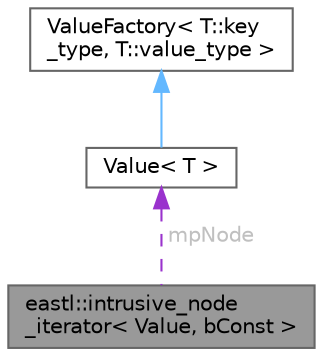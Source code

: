 digraph "eastl::intrusive_node_iterator&lt; Value, bConst &gt;"
{
 // LATEX_PDF_SIZE
  bgcolor="transparent";
  edge [fontname=Helvetica,fontsize=10,labelfontname=Helvetica,labelfontsize=10];
  node [fontname=Helvetica,fontsize=10,shape=box,height=0.2,width=0.4];
  Node1 [id="Node000001",label="eastl::intrusive_node\l_iterator\< Value, bConst \>",height=0.2,width=0.4,color="gray40", fillcolor="grey60", style="filled", fontcolor="black",tooltip=" "];
  Node2 -> Node1 [id="edge3_Node000001_Node000002",dir="back",color="darkorchid3",style="dashed",tooltip=" ",label=" mpNode",fontcolor="grey" ];
  Node2 [id="Node000002",label="Value\< T \>",height=0.2,width=0.4,color="gray40", fillcolor="white", style="filled",URL="$struct_value.html",tooltip=" "];
  Node3 -> Node2 [id="edge4_Node000002_Node000003",dir="back",color="steelblue1",style="solid",tooltip=" "];
  Node3 [id="Node000003",label="ValueFactory\< T::key\l_type, T::value_type \>",height=0.2,width=0.4,color="gray40", fillcolor="white", style="filled",URL="$struct_value_factory.html",tooltip=" "];
}

